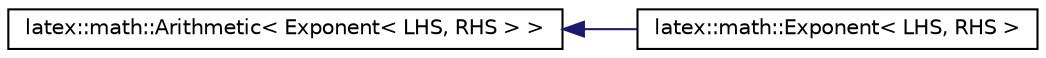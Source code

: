 digraph G
{
  edge [fontname="Helvetica",fontsize="10",labelfontname="Helvetica",labelfontsize="10"];
  node [fontname="Helvetica",fontsize="10",shape=record];
  rankdir="LR";
  Node1 [label="latex::math::Arithmetic\< Exponent\< LHS, RHS \> \>",height=0.2,width=0.4,color="black", fillcolor="white", style="filled",URL="$classlatex_1_1math_1_1Arithmetic.html"];
  Node1 -> Node2 [dir="back",color="midnightblue",fontsize="10",style="solid",fontname="Helvetica"];
  Node2 [label="latex::math::Exponent\< LHS, RHS \>",height=0.2,width=0.4,color="black", fillcolor="white", style="filled",URL="$classlatex_1_1math_1_1Exponent.html"];
}
